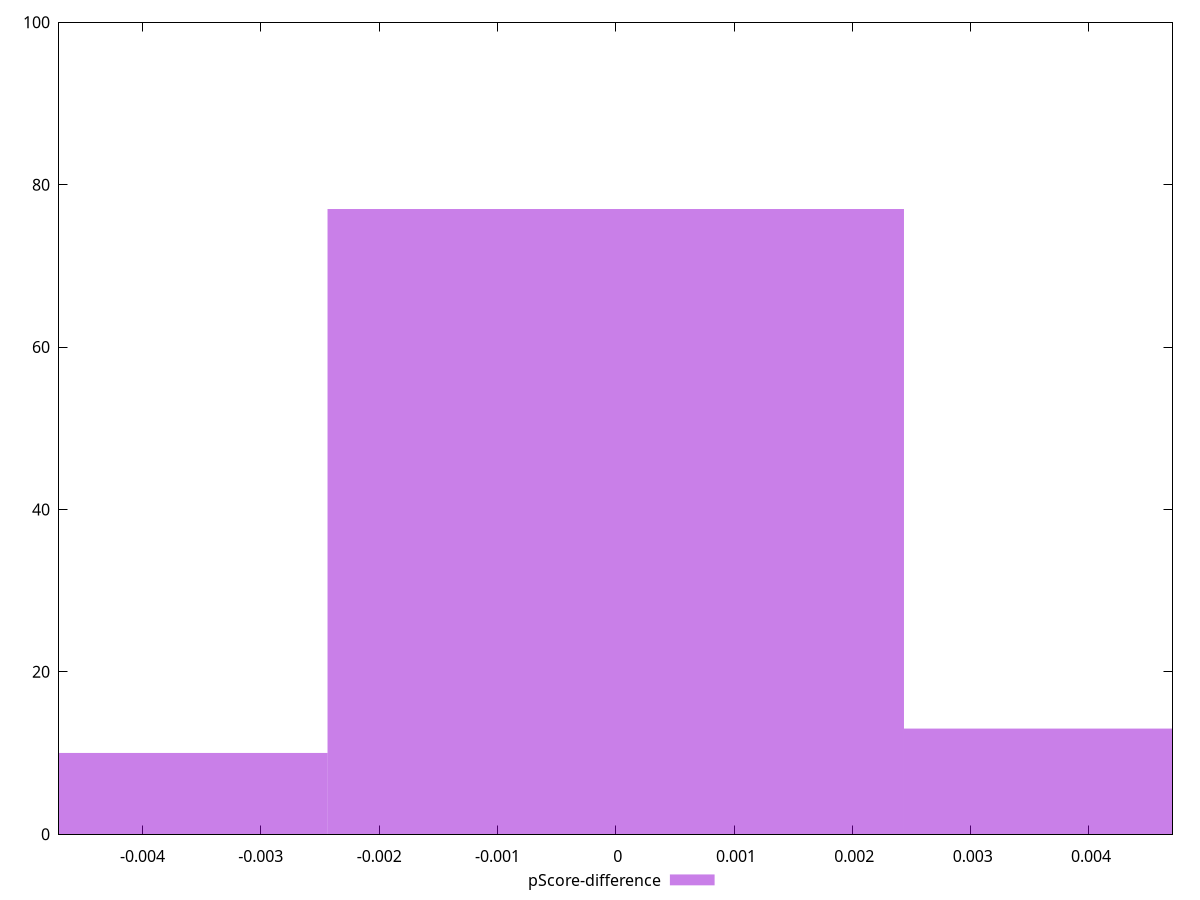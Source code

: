 reset

$pScoreDifference <<EOF
0 77
-0.004872376623270207 10
0.004872376623270207 13
EOF

set key outside below
set boxwidth 0.004872376623270207
set xrange [-0.004705882352941171:0.004705882352941115]
set yrange [0:100]
set trange [0:100]
set style fill transparent solid 0.5 noborder
set terminal svg size 640, 490 enhanced background rgb 'white'
set output "report_00017_2021-02-10T15-08-03.406Z/uses-text-compression/samples/pages+cached+noadtech/pScore-difference/histogram.svg"

plot $pScoreDifference title "pScore-difference" with boxes

reset
